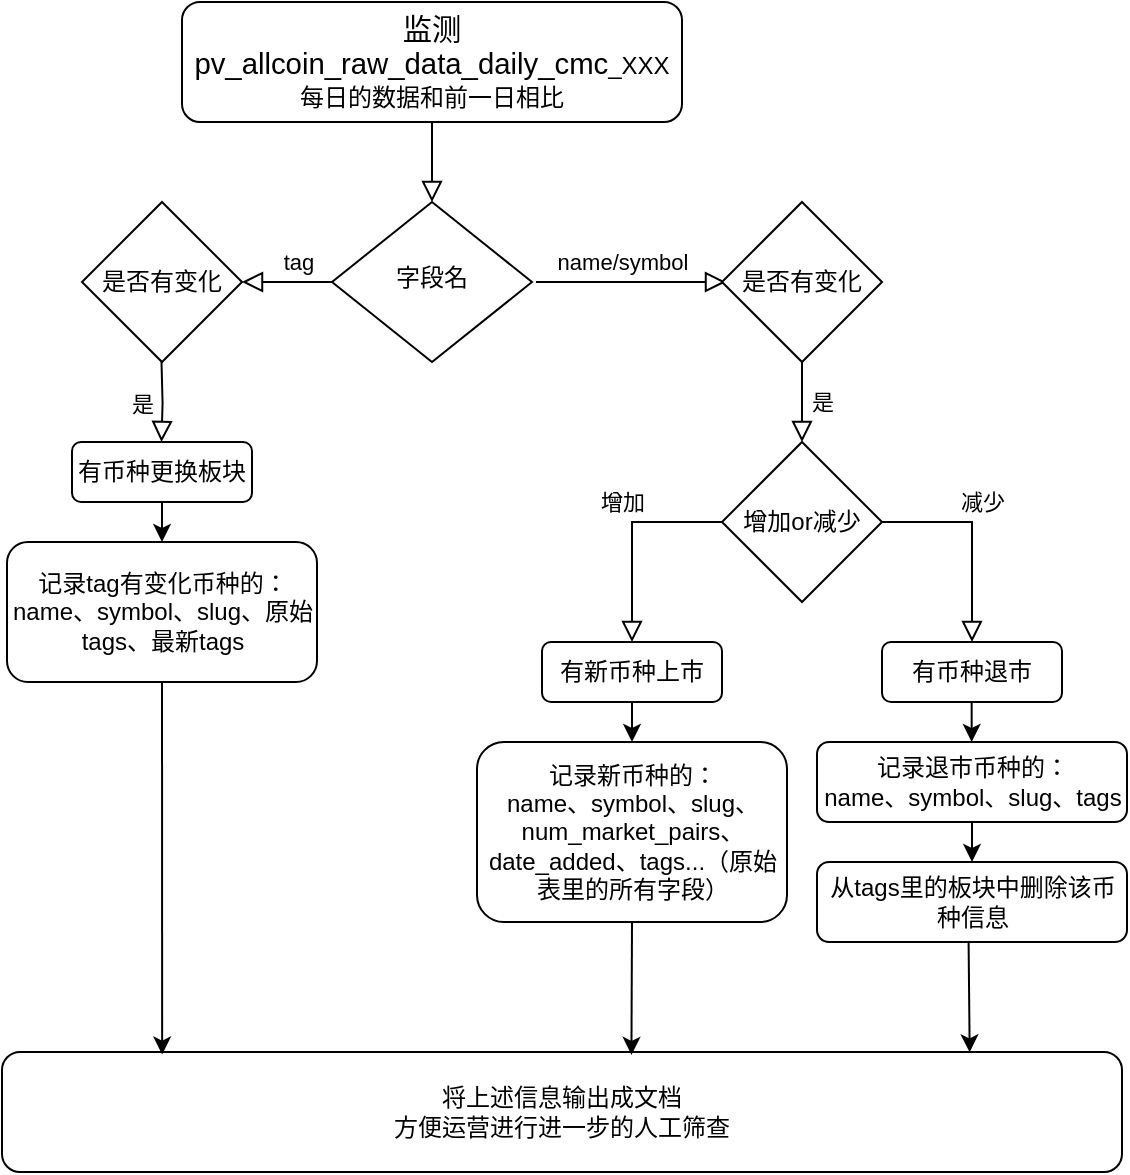 <mxfile version="24.5.4" type="github">
  <diagram id="C5RBs43oDa-KdzZeNtuy" name="Page-1">
    <mxGraphModel dx="1122" dy="694" grid="1" gridSize="10" guides="1" tooltips="1" connect="1" arrows="1" fold="1" page="1" pageScale="1" pageWidth="827" pageHeight="1169" math="0" shadow="0">
      <root>
        <mxCell id="WIyWlLk6GJQsqaUBKTNV-0" />
        <mxCell id="WIyWlLk6GJQsqaUBKTNV-1" parent="WIyWlLk6GJQsqaUBKTNV-0" />
        <mxCell id="WIyWlLk6GJQsqaUBKTNV-2" value="" style="rounded=0;html=1;jettySize=auto;orthogonalLoop=1;fontSize=11;endArrow=block;endFill=0;endSize=8;strokeWidth=1;shadow=0;labelBackgroundColor=none;edgeStyle=orthogonalEdgeStyle;" parent="WIyWlLk6GJQsqaUBKTNV-1" source="WIyWlLk6GJQsqaUBKTNV-3" target="WIyWlLk6GJQsqaUBKTNV-6" edge="1">
          <mxGeometry relative="1" as="geometry" />
        </mxCell>
        <mxCell id="WIyWlLk6GJQsqaUBKTNV-3" value="&lt;span style=&quot;&quot; id=&quot;docs-internal-guid-8fd6931e-7fff-bda2-6103-c849a8ad8529&quot;&gt;&lt;span style=&quot;font-size: 11pt; font-family: Arial, sans-serif; font-variant-ligatures: normal; font-variant-alternates: normal; font-variant-numeric: normal; font-variant-east-asian: normal; font-variant-position: normal; vertical-align: baseline; white-space: pre-wrap;&quot;&gt;监测&lt;/span&gt;&lt;/span&gt;&lt;div&gt;&lt;span style=&quot;&quot;&gt;&lt;span style=&quot;font-size: 11pt; font-family: Arial, sans-serif; font-variant-ligatures: normal; font-variant-alternates: normal; font-variant-numeric: normal; font-variant-east-asian: normal; font-variant-position: normal; vertical-align: baseline; white-space: pre-wrap;&quot;&gt;pv_allcoin_raw_data_daily_cmc&lt;/span&gt;&lt;span style=&quot;font-variant-ligatures: normal; font-variant-alternates: normal; font-variant-numeric: normal; font-variant-east-asian: normal; font-variant-position: normal; vertical-align: baseline; text-wrap: wrap;&quot;&gt;_XXX每日的数据和前一日相比&lt;/span&gt;&lt;/span&gt;&lt;/div&gt;" style="rounded=1;whiteSpace=wrap;html=1;fontSize=12;glass=0;strokeWidth=1;shadow=0;align=center;" parent="WIyWlLk6GJQsqaUBKTNV-1" vertex="1">
          <mxGeometry x="160" y="60" width="250" height="60" as="geometry" />
        </mxCell>
        <mxCell id="WIyWlLk6GJQsqaUBKTNV-5" value="name/symbol" style="edgeStyle=orthogonalEdgeStyle;rounded=0;html=1;jettySize=auto;orthogonalLoop=1;fontSize=11;endArrow=block;endFill=0;endSize=8;strokeWidth=1;shadow=0;labelBackgroundColor=none;" parent="WIyWlLk6GJQsqaUBKTNV-1" edge="1">
          <mxGeometry x="-0.095" y="10" relative="1" as="geometry">
            <mxPoint as="offset" />
            <mxPoint x="337" y="200" as="sourcePoint" />
            <mxPoint x="432" y="200" as="targetPoint" />
          </mxGeometry>
        </mxCell>
        <mxCell id="WIyWlLk6GJQsqaUBKTNV-6" value="字段名" style="rhombus;whiteSpace=wrap;html=1;shadow=0;fontFamily=Helvetica;fontSize=12;align=center;strokeWidth=1;spacing=6;spacingTop=-4;" parent="WIyWlLk6GJQsqaUBKTNV-1" vertex="1">
          <mxGeometry x="235" y="160" width="100" height="80" as="geometry" />
        </mxCell>
        <mxCell id="rjteWfe4-FW4o2zAH2R2-1" value="是否有变化" style="rhombus;whiteSpace=wrap;html=1;" vertex="1" parent="WIyWlLk6GJQsqaUBKTNV-1">
          <mxGeometry x="430" y="160" width="80" height="80" as="geometry" />
        </mxCell>
        <mxCell id="rjteWfe4-FW4o2zAH2R2-2" value="是否有变化" style="rhombus;whiteSpace=wrap;html=1;" vertex="1" parent="WIyWlLk6GJQsqaUBKTNV-1">
          <mxGeometry x="110" y="160" width="80" height="80" as="geometry" />
        </mxCell>
        <mxCell id="rjteWfe4-FW4o2zAH2R2-6" value="tag" style="edgeStyle=orthogonalEdgeStyle;rounded=0;html=1;jettySize=auto;orthogonalLoop=1;fontSize=11;endArrow=block;endFill=0;endSize=8;strokeWidth=1;shadow=0;labelBackgroundColor=none;exitX=0;exitY=0.5;exitDx=0;exitDy=0;entryX=1;entryY=0.5;entryDx=0;entryDy=0;" edge="1" parent="WIyWlLk6GJQsqaUBKTNV-1" source="WIyWlLk6GJQsqaUBKTNV-6" target="rjteWfe4-FW4o2zAH2R2-2">
          <mxGeometry x="-0.231" y="-10" relative="1" as="geometry">
            <mxPoint as="offset" />
            <mxPoint x="345" y="210" as="sourcePoint" />
            <mxPoint x="440" y="210" as="targetPoint" />
          </mxGeometry>
        </mxCell>
        <mxCell id="rjteWfe4-FW4o2zAH2R2-7" value="增加or减少" style="rhombus;whiteSpace=wrap;html=1;" vertex="1" parent="WIyWlLk6GJQsqaUBKTNV-1">
          <mxGeometry x="430" y="280" width="80" height="80" as="geometry" />
        </mxCell>
        <mxCell id="rjteWfe4-FW4o2zAH2R2-8" value="是" style="edgeStyle=orthogonalEdgeStyle;rounded=0;html=1;jettySize=auto;orthogonalLoop=1;fontSize=11;endArrow=block;endFill=0;endSize=8;strokeWidth=1;shadow=0;labelBackgroundColor=none;exitX=0.5;exitY=1;exitDx=0;exitDy=0;entryX=0.5;entryY=0;entryDx=0;entryDy=0;" edge="1" parent="WIyWlLk6GJQsqaUBKTNV-1" source="rjteWfe4-FW4o2zAH2R2-1" target="rjteWfe4-FW4o2zAH2R2-7">
          <mxGeometry y="10" relative="1" as="geometry">
            <mxPoint as="offset" />
            <mxPoint x="345" y="210" as="sourcePoint" />
            <mxPoint x="440" y="210" as="targetPoint" />
          </mxGeometry>
        </mxCell>
        <mxCell id="rjteWfe4-FW4o2zAH2R2-9" value="有新币种上市" style="rounded=1;whiteSpace=wrap;html=1;" vertex="1" parent="WIyWlLk6GJQsqaUBKTNV-1">
          <mxGeometry x="340" y="380" width="90" height="30" as="geometry" />
        </mxCell>
        <mxCell id="rjteWfe4-FW4o2zAH2R2-10" value="有币种退市" style="rounded=1;whiteSpace=wrap;html=1;" vertex="1" parent="WIyWlLk6GJQsqaUBKTNV-1">
          <mxGeometry x="510" y="380" width="90" height="30" as="geometry" />
        </mxCell>
        <mxCell id="rjteWfe4-FW4o2zAH2R2-11" value="记录新币种的：&lt;div&gt;name、symbol、slug、num_market_pairs、date_added、tags...（原始表里的所有字段）&lt;/div&gt;" style="rounded=1;whiteSpace=wrap;html=1;" vertex="1" parent="WIyWlLk6GJQsqaUBKTNV-1">
          <mxGeometry x="307.5" y="430" width="155" height="90" as="geometry" />
        </mxCell>
        <mxCell id="rjteWfe4-FW4o2zAH2R2-24" style="edgeStyle=orthogonalEdgeStyle;rounded=0;orthogonalLoop=1;jettySize=auto;html=1;exitX=0.5;exitY=1;exitDx=0;exitDy=0;entryX=0.5;entryY=0;entryDx=0;entryDy=0;" edge="1" parent="WIyWlLk6GJQsqaUBKTNV-1" source="rjteWfe4-FW4o2zAH2R2-13" target="rjteWfe4-FW4o2zAH2R2-22">
          <mxGeometry relative="1" as="geometry" />
        </mxCell>
        <mxCell id="rjteWfe4-FW4o2zAH2R2-13" value="记录退市币种的：&lt;div&gt;name、symbol、slug、tags&lt;/div&gt;" style="rounded=1;whiteSpace=wrap;html=1;" vertex="1" parent="WIyWlLk6GJQsqaUBKTNV-1">
          <mxGeometry x="477.5" y="430" width="155" height="40" as="geometry" />
        </mxCell>
        <mxCell id="rjteWfe4-FW4o2zAH2R2-14" value="增加" style="edgeStyle=orthogonalEdgeStyle;rounded=0;html=1;jettySize=auto;orthogonalLoop=1;fontSize=11;endArrow=block;endFill=0;endSize=8;strokeWidth=1;shadow=0;labelBackgroundColor=none;exitX=0;exitY=0.5;exitDx=0;exitDy=0;entryX=0.5;entryY=0;entryDx=0;entryDy=0;" edge="1" parent="WIyWlLk6GJQsqaUBKTNV-1" source="rjteWfe4-FW4o2zAH2R2-7" target="rjteWfe4-FW4o2zAH2R2-9">
          <mxGeometry x="-0.143" y="-11" relative="1" as="geometry">
            <mxPoint x="6" y="-10" as="offset" />
            <mxPoint x="347" y="210" as="sourcePoint" />
            <mxPoint x="442" y="210" as="targetPoint" />
          </mxGeometry>
        </mxCell>
        <mxCell id="rjteWfe4-FW4o2zAH2R2-15" value="减少" style="edgeStyle=orthogonalEdgeStyle;rounded=0;html=1;jettySize=auto;orthogonalLoop=1;fontSize=11;endArrow=block;endFill=0;endSize=8;strokeWidth=1;shadow=0;labelBackgroundColor=none;exitX=1;exitY=0.5;exitDx=0;exitDy=0;entryX=0.5;entryY=0;entryDx=0;entryDy=0;" edge="1" parent="WIyWlLk6GJQsqaUBKTNV-1" source="rjteWfe4-FW4o2zAH2R2-7" target="rjteWfe4-FW4o2zAH2R2-10">
          <mxGeometry x="-0.143" y="11" relative="1" as="geometry">
            <mxPoint x="-6" y="-10" as="offset" />
            <mxPoint x="357" y="220" as="sourcePoint" />
            <mxPoint x="452" y="220" as="targetPoint" />
          </mxGeometry>
        </mxCell>
        <mxCell id="rjteWfe4-FW4o2zAH2R2-16" value="" style="endArrow=classic;html=1;rounded=0;exitX=0.5;exitY=1;exitDx=0;exitDy=0;" edge="1" parent="WIyWlLk6GJQsqaUBKTNV-1" source="rjteWfe4-FW4o2zAH2R2-9" target="rjteWfe4-FW4o2zAH2R2-11">
          <mxGeometry width="50" height="50" relative="1" as="geometry">
            <mxPoint x="520" y="350" as="sourcePoint" />
            <mxPoint x="570" y="300" as="targetPoint" />
          </mxGeometry>
        </mxCell>
        <mxCell id="rjteWfe4-FW4o2zAH2R2-17" value="" style="endArrow=classic;html=1;rounded=0;exitX=0.5;exitY=1;exitDx=0;exitDy=0;" edge="1" parent="WIyWlLk6GJQsqaUBKTNV-1">
          <mxGeometry width="50" height="50" relative="1" as="geometry">
            <mxPoint x="554.83" y="410" as="sourcePoint" />
            <mxPoint x="554.83" y="430" as="targetPoint" />
          </mxGeometry>
        </mxCell>
        <mxCell id="rjteWfe4-FW4o2zAH2R2-18" value="是" style="edgeStyle=orthogonalEdgeStyle;rounded=0;html=1;jettySize=auto;orthogonalLoop=1;fontSize=11;endArrow=block;endFill=0;endSize=8;strokeWidth=1;shadow=0;labelBackgroundColor=none;exitX=0.5;exitY=1;exitDx=0;exitDy=0;entryX=0.5;entryY=0;entryDx=0;entryDy=0;" edge="1" parent="WIyWlLk6GJQsqaUBKTNV-1">
          <mxGeometry y="10" relative="1" as="geometry">
            <mxPoint as="offset" />
            <mxPoint x="149.75" y="240" as="sourcePoint" />
            <mxPoint x="149.75" y="280" as="targetPoint" />
          </mxGeometry>
        </mxCell>
        <mxCell id="rjteWfe4-FW4o2zAH2R2-19" value="有币种更换板块" style="rounded=1;whiteSpace=wrap;html=1;" vertex="1" parent="WIyWlLk6GJQsqaUBKTNV-1">
          <mxGeometry x="105" y="280" width="90" height="30" as="geometry" />
        </mxCell>
        <mxCell id="rjteWfe4-FW4o2zAH2R2-20" value="记录tag有变化币种的：&lt;div&gt;name、symbol、slug、原始tags、最新tags&lt;/div&gt;" style="rounded=1;whiteSpace=wrap;html=1;" vertex="1" parent="WIyWlLk6GJQsqaUBKTNV-1">
          <mxGeometry x="72.5" y="330" width="155" height="70" as="geometry" />
        </mxCell>
        <mxCell id="rjteWfe4-FW4o2zAH2R2-21" value="" style="endArrow=classic;html=1;rounded=0;exitX=0.5;exitY=1;exitDx=0;exitDy=0;entryX=0.5;entryY=0;entryDx=0;entryDy=0;" edge="1" parent="WIyWlLk6GJQsqaUBKTNV-1" source="rjteWfe4-FW4o2zAH2R2-19" target="rjteWfe4-FW4o2zAH2R2-20">
          <mxGeometry width="50" height="50" relative="1" as="geometry">
            <mxPoint x="260" y="410" as="sourcePoint" />
            <mxPoint x="310" y="360" as="targetPoint" />
          </mxGeometry>
        </mxCell>
        <mxCell id="rjteWfe4-FW4o2zAH2R2-22" value="从tags里的板块中删除该币种信息" style="rounded=1;whiteSpace=wrap;html=1;" vertex="1" parent="WIyWlLk6GJQsqaUBKTNV-1">
          <mxGeometry x="477.5" y="490" width="155" height="40" as="geometry" />
        </mxCell>
        <mxCell id="rjteWfe4-FW4o2zAH2R2-25" value="将上述信息输出成文档&lt;div&gt;方便运营进行进一步的人工筛查&lt;/div&gt;" style="rounded=1;whiteSpace=wrap;html=1;" vertex="1" parent="WIyWlLk6GJQsqaUBKTNV-1">
          <mxGeometry x="70" y="585" width="560" height="60" as="geometry" />
        </mxCell>
        <mxCell id="rjteWfe4-FW4o2zAH2R2-26" value="" style="endArrow=classic;html=1;rounded=0;exitX=0.5;exitY=1;exitDx=0;exitDy=0;entryX=0.143;entryY=0.021;entryDx=0;entryDy=0;entryPerimeter=0;" edge="1" parent="WIyWlLk6GJQsqaUBKTNV-1" source="rjteWfe4-FW4o2zAH2R2-20" target="rjteWfe4-FW4o2zAH2R2-25">
          <mxGeometry width="50" height="50" relative="1" as="geometry">
            <mxPoint x="460" y="440" as="sourcePoint" />
            <mxPoint x="150" y="580" as="targetPoint" />
          </mxGeometry>
        </mxCell>
        <mxCell id="rjteWfe4-FW4o2zAH2R2-27" value="" style="endArrow=classic;html=1;rounded=0;exitX=0.5;exitY=1;exitDx=0;exitDy=0;entryX=0.562;entryY=0.024;entryDx=0;entryDy=0;entryPerimeter=0;" edge="1" parent="WIyWlLk6GJQsqaUBKTNV-1" source="rjteWfe4-FW4o2zAH2R2-11" target="rjteWfe4-FW4o2zAH2R2-25">
          <mxGeometry width="50" height="50" relative="1" as="geometry">
            <mxPoint x="460" y="440" as="sourcePoint" />
            <mxPoint x="385" y="580" as="targetPoint" />
          </mxGeometry>
        </mxCell>
        <mxCell id="rjteWfe4-FW4o2zAH2R2-28" value="" style="endArrow=classic;html=1;rounded=0;exitX=0.489;exitY=0.99;exitDx=0;exitDy=0;exitPerimeter=0;entryX=0.864;entryY=0.003;entryDx=0;entryDy=0;entryPerimeter=0;" edge="1" parent="WIyWlLk6GJQsqaUBKTNV-1" source="rjteWfe4-FW4o2zAH2R2-22" target="rjteWfe4-FW4o2zAH2R2-25">
          <mxGeometry width="50" height="50" relative="1" as="geometry">
            <mxPoint x="520" y="550" as="sourcePoint" />
            <mxPoint x="570" y="500" as="targetPoint" />
          </mxGeometry>
        </mxCell>
      </root>
    </mxGraphModel>
  </diagram>
</mxfile>
